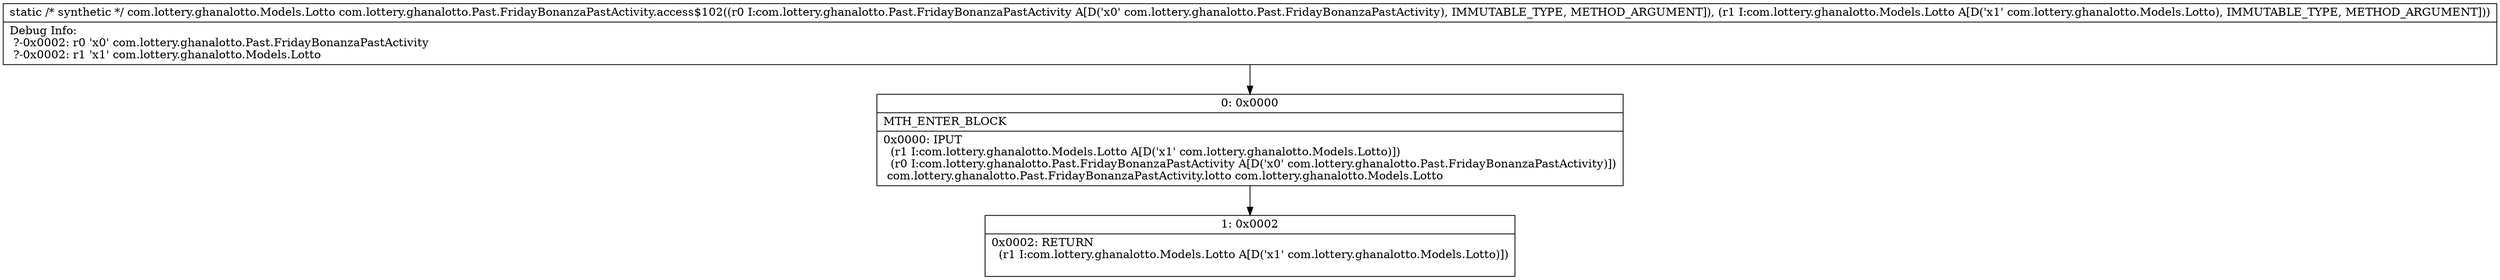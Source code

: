 digraph "CFG forcom.lottery.ghanalotto.Past.FridayBonanzaPastActivity.access$102(Lcom\/lottery\/ghanalotto\/Past\/FridayBonanzaPastActivity;Lcom\/lottery\/ghanalotto\/Models\/Lotto;)Lcom\/lottery\/ghanalotto\/Models\/Lotto;" {
Node_0 [shape=record,label="{0\:\ 0x0000|MTH_ENTER_BLOCK\l|0x0000: IPUT  \l  (r1 I:com.lottery.ghanalotto.Models.Lotto A[D('x1' com.lottery.ghanalotto.Models.Lotto)])\l  (r0 I:com.lottery.ghanalotto.Past.FridayBonanzaPastActivity A[D('x0' com.lottery.ghanalotto.Past.FridayBonanzaPastActivity)])\l com.lottery.ghanalotto.Past.FridayBonanzaPastActivity.lotto com.lottery.ghanalotto.Models.Lotto \l}"];
Node_1 [shape=record,label="{1\:\ 0x0002|0x0002: RETURN  \l  (r1 I:com.lottery.ghanalotto.Models.Lotto A[D('x1' com.lottery.ghanalotto.Models.Lotto)])\l \l}"];
MethodNode[shape=record,label="{static \/* synthetic *\/ com.lottery.ghanalotto.Models.Lotto com.lottery.ghanalotto.Past.FridayBonanzaPastActivity.access$102((r0 I:com.lottery.ghanalotto.Past.FridayBonanzaPastActivity A[D('x0' com.lottery.ghanalotto.Past.FridayBonanzaPastActivity), IMMUTABLE_TYPE, METHOD_ARGUMENT]), (r1 I:com.lottery.ghanalotto.Models.Lotto A[D('x1' com.lottery.ghanalotto.Models.Lotto), IMMUTABLE_TYPE, METHOD_ARGUMENT]))  | Debug Info:\l  ?\-0x0002: r0 'x0' com.lottery.ghanalotto.Past.FridayBonanzaPastActivity\l  ?\-0x0002: r1 'x1' com.lottery.ghanalotto.Models.Lotto\l}"];
MethodNode -> Node_0;
Node_0 -> Node_1;
}

